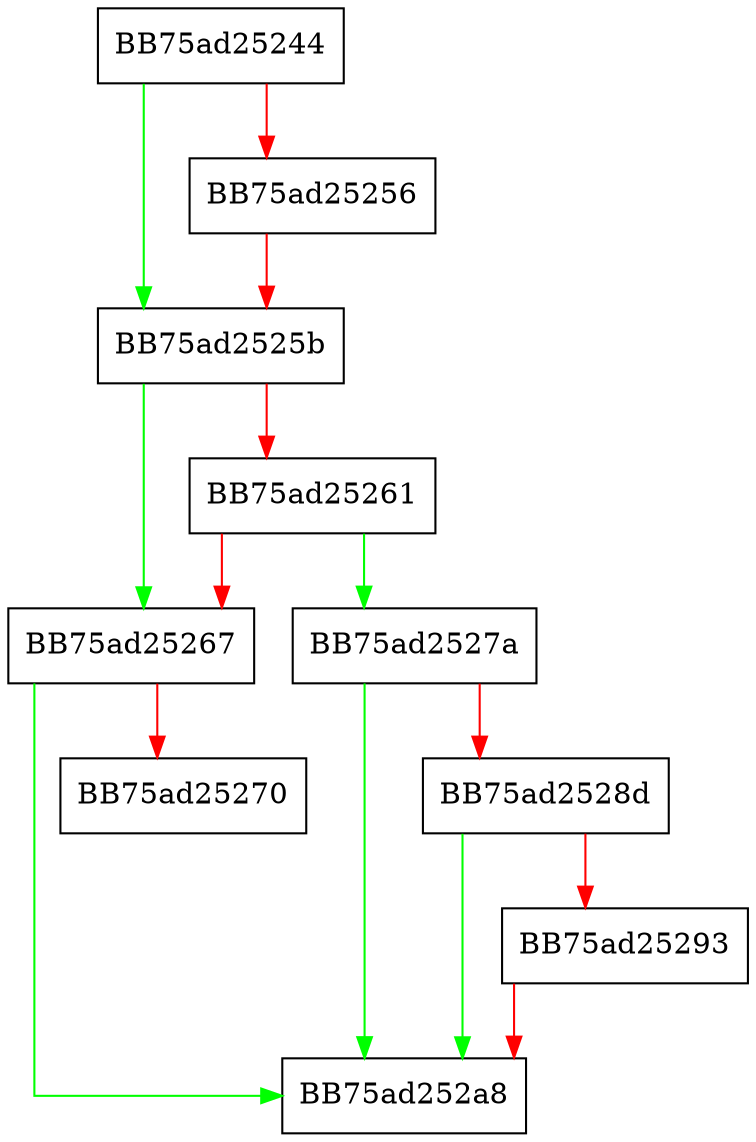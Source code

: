 digraph CleanupProviderEntry {
  node [shape="box"];
  graph [splines=ortho];
  BB75ad25244 -> BB75ad2525b [color="green"];
  BB75ad25244 -> BB75ad25256 [color="red"];
  BB75ad25256 -> BB75ad2525b [color="red"];
  BB75ad2525b -> BB75ad25267 [color="green"];
  BB75ad2525b -> BB75ad25261 [color="red"];
  BB75ad25261 -> BB75ad2527a [color="green"];
  BB75ad25261 -> BB75ad25267 [color="red"];
  BB75ad25267 -> BB75ad252a8 [color="green"];
  BB75ad25267 -> BB75ad25270 [color="red"];
  BB75ad2527a -> BB75ad252a8 [color="green"];
  BB75ad2527a -> BB75ad2528d [color="red"];
  BB75ad2528d -> BB75ad252a8 [color="green"];
  BB75ad2528d -> BB75ad25293 [color="red"];
  BB75ad25293 -> BB75ad252a8 [color="red"];
}